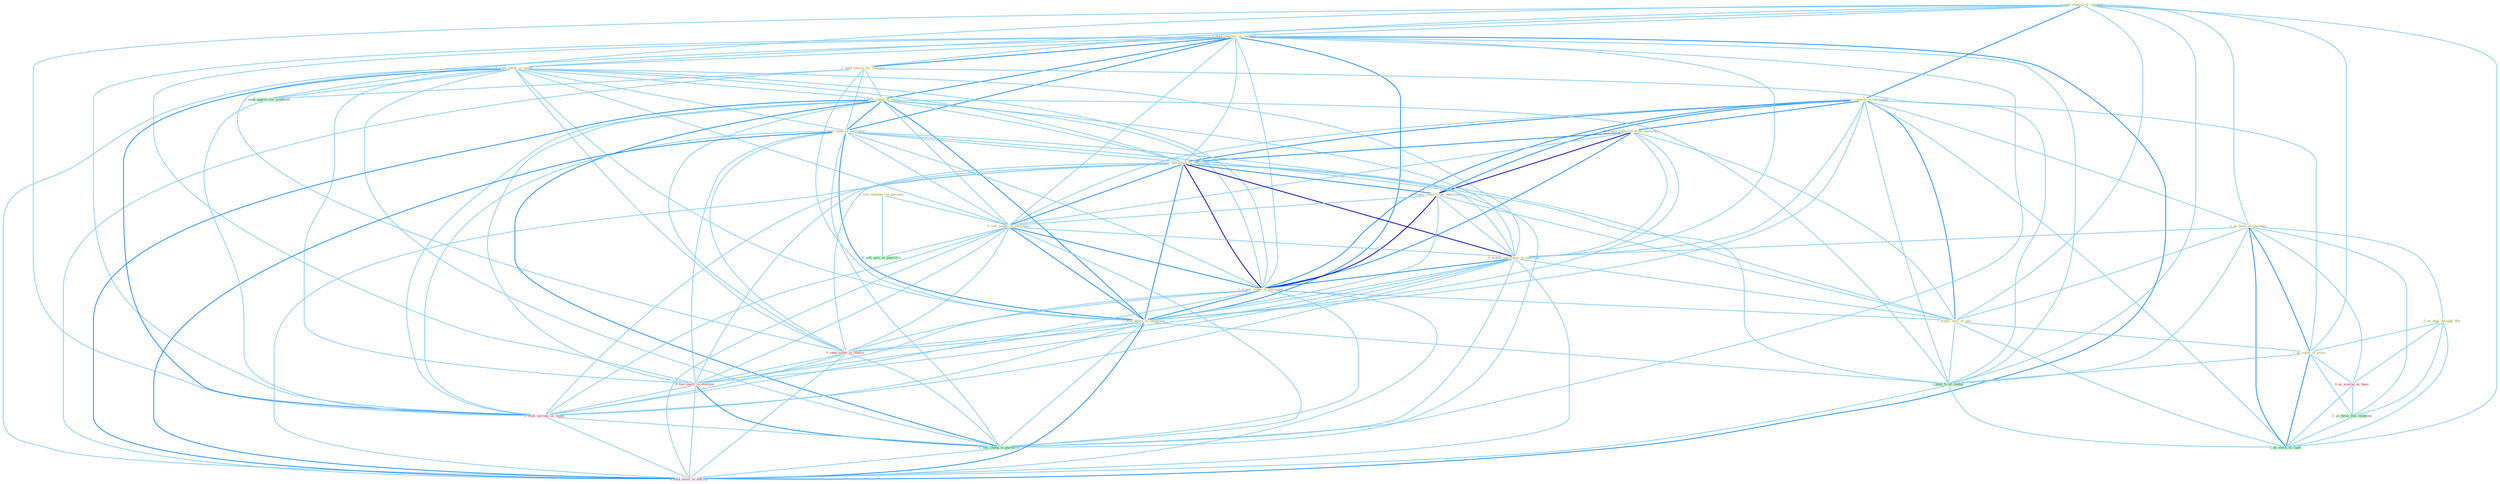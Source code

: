 Graph G{ 
    node
    [shape=polygon,style=filled,width=.5,height=.06,color="#BDFCC9",fixedsize=true,fontsize=4,
    fontcolor="#2f4f4f"];
    {node
    [color="#ffffe0", fontcolor="#8b7d6b"] "1_seek_control_of_compani " "0_sell_member_on_purchas " "1_acquir_control_of_entitynam " "1_hold_interest_in_compani " "1_hold_lesson_for_compani " "0_seek_safeti_in_month " "1_hold_chang_in_polici " "0_acquir_subscrib_from_entitynam " "0_hold_bond_in_subsidiari " "1_acquir_entitynam_in_entitynam " "1_us_base_of_yearnum " "0_acquir_stake_from_entitynam " "0_sell_sedan_in_entitynam " "0_acquir_entitynam_in_yearnum " "0_us_angl_through_'80s " "1_acquir_stake_in_entitynam " "1_hold_degre_in_entitynam " "1_acquir_busi_of_unit " "1_us_some_of_proce "}
{node [color="#fff0f5", fontcolor="#b22222"] "0_seen_event_in_lifetim " "0_us_averag_as_base " "0_see_vaniti_in_everyon " "0_seek_increas_in_round " "0_hold_asset_in_anticip "}
edge [color="#B0E2FF"];

	"1_seek_control_of_compani " -- "1_acquir_control_of_entitynam " [w="2", color="#1e90ff" , len=0.8];
	"1_seek_control_of_compani " -- "1_hold_interest_in_compani " [w="1", color="#87cefa" ];
	"1_seek_control_of_compani " -- "1_hold_lesson_for_compani " [w="1", color="#87cefa" ];
	"1_seek_control_of_compani " -- "0_seek_safeti_in_month " [w="1", color="#87cefa" ];
	"1_seek_control_of_compani " -- "1_us_base_of_yearnum " [w="1", color="#87cefa" ];
	"1_seek_control_of_compani " -- "1_acquir_busi_of_unit " [w="1", color="#87cefa" ];
	"1_seek_control_of_compani " -- "1_us_some_of_proce " [w="1", color="#87cefa" ];
	"1_seek_control_of_compani " -- "1_seek_approv_for_withhold " [w="1", color="#87cefa" ];
	"1_seek_control_of_compani " -- "1_hold_%_of_ventur " [w="1", color="#87cefa" ];
	"1_seek_control_of_compani " -- "0_seek_increas_in_round " [w="1", color="#87cefa" ];
	"1_seek_control_of_compani " -- "1_us_stock_of_capit " [w="1", color="#87cefa" ];
	"0_sell_member_on_purchas " -- "0_sell_sedan_in_entitynam " [w="1", color="#87cefa" ];
	"0_sell_member_on_purchas " -- "0_sell_arm_to_guerrilla " [w="1", color="#87cefa" ];
	"1_acquir_control_of_entitynam " -- "0_acquir_subscrib_from_entitynam " [w="2", color="#1e90ff" , len=0.8];
	"1_acquir_control_of_entitynam " -- "1_acquir_entitynam_in_entitynam " [w="2", color="#1e90ff" , len=0.8];
	"1_acquir_control_of_entitynam " -- "1_us_base_of_yearnum " [w="1", color="#87cefa" ];
	"1_acquir_control_of_entitynam " -- "0_acquir_stake_from_entitynam " [w="2", color="#1e90ff" , len=0.8];
	"1_acquir_control_of_entitynam " -- "0_sell_sedan_in_entitynam " [w="1", color="#87cefa" ];
	"1_acquir_control_of_entitynam " -- "0_acquir_entitynam_in_yearnum " [w="1", color="#87cefa" ];
	"1_acquir_control_of_entitynam " -- "1_acquir_stake_in_entitynam " [w="2", color="#1e90ff" , len=0.8];
	"1_acquir_control_of_entitynam " -- "1_hold_degre_in_entitynam " [w="1", color="#87cefa" ];
	"1_acquir_control_of_entitynam " -- "1_acquir_busi_of_unit " [w="2", color="#1e90ff" , len=0.8];
	"1_acquir_control_of_entitynam " -- "1_us_some_of_proce " [w="1", color="#87cefa" ];
	"1_acquir_control_of_entitynam " -- "1_hold_%_of_ventur " [w="1", color="#87cefa" ];
	"1_acquir_control_of_entitynam " -- "1_us_stock_of_capit " [w="1", color="#87cefa" ];
	"1_hold_interest_in_compani " -- "1_hold_lesson_for_compani " [w="2", color="#1e90ff" , len=0.8];
	"1_hold_interest_in_compani " -- "0_seek_safeti_in_month " [w="1", color="#87cefa" ];
	"1_hold_interest_in_compani " -- "1_hold_chang_in_polici " [w="2", color="#1e90ff" , len=0.8];
	"1_hold_interest_in_compani " -- "0_hold_bond_in_subsidiari " [w="2", color="#1e90ff" , len=0.8];
	"1_hold_interest_in_compani " -- "1_acquir_entitynam_in_entitynam " [w="1", color="#87cefa" ];
	"1_hold_interest_in_compani " -- "0_sell_sedan_in_entitynam " [w="1", color="#87cefa" ];
	"1_hold_interest_in_compani " -- "0_acquir_entitynam_in_yearnum " [w="1", color="#87cefa" ];
	"1_hold_interest_in_compani " -- "1_acquir_stake_in_entitynam " [w="1", color="#87cefa" ];
	"1_hold_interest_in_compani " -- "1_hold_degre_in_entitynam " [w="2", color="#1e90ff" , len=0.8];
	"1_hold_interest_in_compani " -- "0_seen_event_in_lifetim " [w="1", color="#87cefa" ];
	"1_hold_interest_in_compani " -- "1_hold_%_of_ventur " [w="1", color="#87cefa" ];
	"1_hold_interest_in_compani " -- "0_see_vaniti_in_everyon " [w="1", color="#87cefa" ];
	"1_hold_interest_in_compani " -- "0_seek_increas_in_round " [w="1", color="#87cefa" ];
	"1_hold_interest_in_compani " -- "1_see_chang_in_portfolio " [w="1", color="#87cefa" ];
	"1_hold_interest_in_compani " -- "0_hold_asset_in_anticip " [w="2", color="#1e90ff" , len=0.8];
	"1_hold_lesson_for_compani " -- "1_hold_chang_in_polici " [w="1", color="#87cefa" ];
	"1_hold_lesson_for_compani " -- "0_hold_bond_in_subsidiari " [w="1", color="#87cefa" ];
	"1_hold_lesson_for_compani " -- "1_hold_degre_in_entitynam " [w="1", color="#87cefa" ];
	"1_hold_lesson_for_compani " -- "1_seek_approv_for_withhold " [w="1", color="#87cefa" ];
	"1_hold_lesson_for_compani " -- "1_hold_%_of_ventur " [w="1", color="#87cefa" ];
	"1_hold_lesson_for_compani " -- "0_hold_asset_in_anticip " [w="1", color="#87cefa" ];
	"0_seek_safeti_in_month " -- "1_hold_chang_in_polici " [w="1", color="#87cefa" ];
	"0_seek_safeti_in_month " -- "0_hold_bond_in_subsidiari " [w="1", color="#87cefa" ];
	"0_seek_safeti_in_month " -- "1_acquir_entitynam_in_entitynam " [w="1", color="#87cefa" ];
	"0_seek_safeti_in_month " -- "0_sell_sedan_in_entitynam " [w="1", color="#87cefa" ];
	"0_seek_safeti_in_month " -- "0_acquir_entitynam_in_yearnum " [w="1", color="#87cefa" ];
	"0_seek_safeti_in_month " -- "1_acquir_stake_in_entitynam " [w="1", color="#87cefa" ];
	"0_seek_safeti_in_month " -- "1_hold_degre_in_entitynam " [w="1", color="#87cefa" ];
	"0_seek_safeti_in_month " -- "0_seen_event_in_lifetim " [w="1", color="#87cefa" ];
	"0_seek_safeti_in_month " -- "1_seek_approv_for_withhold " [w="1", color="#87cefa" ];
	"0_seek_safeti_in_month " -- "0_see_vaniti_in_everyon " [w="1", color="#87cefa" ];
	"0_seek_safeti_in_month " -- "0_seek_increas_in_round " [w="2", color="#1e90ff" , len=0.8];
	"0_seek_safeti_in_month " -- "1_see_chang_in_portfolio " [w="1", color="#87cefa" ];
	"0_seek_safeti_in_month " -- "0_hold_asset_in_anticip " [w="1", color="#87cefa" ];
	"1_hold_chang_in_polici " -- "0_hold_bond_in_subsidiari " [w="2", color="#1e90ff" , len=0.8];
	"1_hold_chang_in_polici " -- "1_acquir_entitynam_in_entitynam " [w="1", color="#87cefa" ];
	"1_hold_chang_in_polici " -- "0_sell_sedan_in_entitynam " [w="1", color="#87cefa" ];
	"1_hold_chang_in_polici " -- "0_acquir_entitynam_in_yearnum " [w="1", color="#87cefa" ];
	"1_hold_chang_in_polici " -- "1_acquir_stake_in_entitynam " [w="1", color="#87cefa" ];
	"1_hold_chang_in_polici " -- "1_hold_degre_in_entitynam " [w="2", color="#1e90ff" , len=0.8];
	"1_hold_chang_in_polici " -- "0_seen_event_in_lifetim " [w="1", color="#87cefa" ];
	"1_hold_chang_in_polici " -- "1_hold_%_of_ventur " [w="1", color="#87cefa" ];
	"1_hold_chang_in_polici " -- "0_see_vaniti_in_everyon " [w="1", color="#87cefa" ];
	"1_hold_chang_in_polici " -- "0_seek_increas_in_round " [w="1", color="#87cefa" ];
	"1_hold_chang_in_polici " -- "1_see_chang_in_portfolio " [w="2", color="#1e90ff" , len=0.8];
	"1_hold_chang_in_polici " -- "0_hold_asset_in_anticip " [w="2", color="#1e90ff" , len=0.8];
	"0_acquir_subscrib_from_entitynam " -- "1_acquir_entitynam_in_entitynam " [w="2", color="#1e90ff" , len=0.8];
	"0_acquir_subscrib_from_entitynam " -- "0_acquir_stake_from_entitynam " [w="3", color="#0000cd" , len=0.6];
	"0_acquir_subscrib_from_entitynam " -- "0_sell_sedan_in_entitynam " [w="1", color="#87cefa" ];
	"0_acquir_subscrib_from_entitynam " -- "0_acquir_entitynam_in_yearnum " [w="1", color="#87cefa" ];
	"0_acquir_subscrib_from_entitynam " -- "1_acquir_stake_in_entitynam " [w="2", color="#1e90ff" , len=0.8];
	"0_acquir_subscrib_from_entitynam " -- "1_hold_degre_in_entitynam " [w="1", color="#87cefa" ];
	"0_acquir_subscrib_from_entitynam " -- "1_acquir_busi_of_unit " [w="1", color="#87cefa" ];
	"0_hold_bond_in_subsidiari " -- "1_acquir_entitynam_in_entitynam " [w="1", color="#87cefa" ];
	"0_hold_bond_in_subsidiari " -- "0_sell_sedan_in_entitynam " [w="1", color="#87cefa" ];
	"0_hold_bond_in_subsidiari " -- "0_acquir_entitynam_in_yearnum " [w="1", color="#87cefa" ];
	"0_hold_bond_in_subsidiari " -- "1_acquir_stake_in_entitynam " [w="1", color="#87cefa" ];
	"0_hold_bond_in_subsidiari " -- "1_hold_degre_in_entitynam " [w="2", color="#1e90ff" , len=0.8];
	"0_hold_bond_in_subsidiari " -- "0_seen_event_in_lifetim " [w="1", color="#87cefa" ];
	"0_hold_bond_in_subsidiari " -- "1_hold_%_of_ventur " [w="1", color="#87cefa" ];
	"0_hold_bond_in_subsidiari " -- "0_see_vaniti_in_everyon " [w="1", color="#87cefa" ];
	"0_hold_bond_in_subsidiari " -- "0_seek_increas_in_round " [w="1", color="#87cefa" ];
	"0_hold_bond_in_subsidiari " -- "1_see_chang_in_portfolio " [w="1", color="#87cefa" ];
	"0_hold_bond_in_subsidiari " -- "0_hold_asset_in_anticip " [w="2", color="#1e90ff" , len=0.8];
	"1_acquir_entitynam_in_entitynam " -- "0_acquir_stake_from_entitynam " [w="2", color="#1e90ff" , len=0.8];
	"1_acquir_entitynam_in_entitynam " -- "0_sell_sedan_in_entitynam " [w="2", color="#1e90ff" , len=0.8];
	"1_acquir_entitynam_in_entitynam " -- "0_acquir_entitynam_in_yearnum " [w="3", color="#0000cd" , len=0.6];
	"1_acquir_entitynam_in_entitynam " -- "1_acquir_stake_in_entitynam " [w="3", color="#0000cd" , len=0.6];
	"1_acquir_entitynam_in_entitynam " -- "1_hold_degre_in_entitynam " [w="2", color="#1e90ff" , len=0.8];
	"1_acquir_entitynam_in_entitynam " -- "1_acquir_busi_of_unit " [w="1", color="#87cefa" ];
	"1_acquir_entitynam_in_entitynam " -- "0_seen_event_in_lifetim " [w="1", color="#87cefa" ];
	"1_acquir_entitynam_in_entitynam " -- "0_see_vaniti_in_everyon " [w="1", color="#87cefa" ];
	"1_acquir_entitynam_in_entitynam " -- "0_seek_increas_in_round " [w="1", color="#87cefa" ];
	"1_acquir_entitynam_in_entitynam " -- "1_see_chang_in_portfolio " [w="1", color="#87cefa" ];
	"1_acquir_entitynam_in_entitynam " -- "0_hold_asset_in_anticip " [w="1", color="#87cefa" ];
	"1_us_base_of_yearnum " -- "0_acquir_entitynam_in_yearnum " [w="1", color="#87cefa" ];
	"1_us_base_of_yearnum " -- "0_us_angl_through_'80s " [w="1", color="#87cefa" ];
	"1_us_base_of_yearnum " -- "1_acquir_busi_of_unit " [w="1", color="#87cefa" ];
	"1_us_base_of_yearnum " -- "1_us_some_of_proce " [w="2", color="#1e90ff" , len=0.8];
	"1_us_base_of_yearnum " -- "0_us_averag_as_base " [w="1", color="#87cefa" ];
	"1_us_base_of_yearnum " -- "1_us_term_like_syndrom " [w="1", color="#87cefa" ];
	"1_us_base_of_yearnum " -- "1_hold_%_of_ventur " [w="1", color="#87cefa" ];
	"1_us_base_of_yearnum " -- "1_us_stock_of_capit " [w="2", color="#1e90ff" , len=0.8];
	"0_acquir_stake_from_entitynam " -- "0_sell_sedan_in_entitynam " [w="1", color="#87cefa" ];
	"0_acquir_stake_from_entitynam " -- "0_acquir_entitynam_in_yearnum " [w="1", color="#87cefa" ];
	"0_acquir_stake_from_entitynam " -- "1_acquir_stake_in_entitynam " [w="3", color="#0000cd" , len=0.6];
	"0_acquir_stake_from_entitynam " -- "1_hold_degre_in_entitynam " [w="1", color="#87cefa" ];
	"0_acquir_stake_from_entitynam " -- "1_acquir_busi_of_unit " [w="1", color="#87cefa" ];
	"0_sell_sedan_in_entitynam " -- "0_acquir_entitynam_in_yearnum " [w="1", color="#87cefa" ];
	"0_sell_sedan_in_entitynam " -- "1_acquir_stake_in_entitynam " [w="2", color="#1e90ff" , len=0.8];
	"0_sell_sedan_in_entitynam " -- "1_hold_degre_in_entitynam " [w="2", color="#1e90ff" , len=0.8];
	"0_sell_sedan_in_entitynam " -- "0_seen_event_in_lifetim " [w="1", color="#87cefa" ];
	"0_sell_sedan_in_entitynam " -- "0_see_vaniti_in_everyon " [w="1", color="#87cefa" ];
	"0_sell_sedan_in_entitynam " -- "0_sell_arm_to_guerrilla " [w="1", color="#87cefa" ];
	"0_sell_sedan_in_entitynam " -- "0_seek_increas_in_round " [w="1", color="#87cefa" ];
	"0_sell_sedan_in_entitynam " -- "1_see_chang_in_portfolio " [w="1", color="#87cefa" ];
	"0_sell_sedan_in_entitynam " -- "0_hold_asset_in_anticip " [w="1", color="#87cefa" ];
	"0_acquir_entitynam_in_yearnum " -- "1_acquir_stake_in_entitynam " [w="2", color="#1e90ff" , len=0.8];
	"0_acquir_entitynam_in_yearnum " -- "1_hold_degre_in_entitynam " [w="1", color="#87cefa" ];
	"0_acquir_entitynam_in_yearnum " -- "1_acquir_busi_of_unit " [w="1", color="#87cefa" ];
	"0_acquir_entitynam_in_yearnum " -- "0_seen_event_in_lifetim " [w="1", color="#87cefa" ];
	"0_acquir_entitynam_in_yearnum " -- "0_see_vaniti_in_everyon " [w="1", color="#87cefa" ];
	"0_acquir_entitynam_in_yearnum " -- "0_seek_increas_in_round " [w="1", color="#87cefa" ];
	"0_acquir_entitynam_in_yearnum " -- "1_see_chang_in_portfolio " [w="1", color="#87cefa" ];
	"0_acquir_entitynam_in_yearnum " -- "0_hold_asset_in_anticip " [w="1", color="#87cefa" ];
	"0_us_angl_through_'80s " -- "1_us_some_of_proce " [w="1", color="#87cefa" ];
	"0_us_angl_through_'80s " -- "0_us_averag_as_base " [w="1", color="#87cefa" ];
	"0_us_angl_through_'80s " -- "1_us_term_like_syndrom " [w="1", color="#87cefa" ];
	"0_us_angl_through_'80s " -- "1_us_stock_of_capit " [w="1", color="#87cefa" ];
	"1_acquir_stake_in_entitynam " -- "1_hold_degre_in_entitynam " [w="2", color="#1e90ff" , len=0.8];
	"1_acquir_stake_in_entitynam " -- "1_acquir_busi_of_unit " [w="1", color="#87cefa" ];
	"1_acquir_stake_in_entitynam " -- "0_seen_event_in_lifetim " [w="1", color="#87cefa" ];
	"1_acquir_stake_in_entitynam " -- "0_see_vaniti_in_everyon " [w="1", color="#87cefa" ];
	"1_acquir_stake_in_entitynam " -- "0_seek_increas_in_round " [w="1", color="#87cefa" ];
	"1_acquir_stake_in_entitynam " -- "1_see_chang_in_portfolio " [w="1", color="#87cefa" ];
	"1_acquir_stake_in_entitynam " -- "0_hold_asset_in_anticip " [w="1", color="#87cefa" ];
	"1_hold_degre_in_entitynam " -- "0_seen_event_in_lifetim " [w="1", color="#87cefa" ];
	"1_hold_degre_in_entitynam " -- "1_hold_%_of_ventur " [w="1", color="#87cefa" ];
	"1_hold_degre_in_entitynam " -- "0_see_vaniti_in_everyon " [w="1", color="#87cefa" ];
	"1_hold_degre_in_entitynam " -- "0_seek_increas_in_round " [w="1", color="#87cefa" ];
	"1_hold_degre_in_entitynam " -- "1_see_chang_in_portfolio " [w="1", color="#87cefa" ];
	"1_hold_degre_in_entitynam " -- "0_hold_asset_in_anticip " [w="2", color="#1e90ff" , len=0.8];
	"1_acquir_busi_of_unit " -- "1_us_some_of_proce " [w="1", color="#87cefa" ];
	"1_acquir_busi_of_unit " -- "1_hold_%_of_ventur " [w="1", color="#87cefa" ];
	"1_acquir_busi_of_unit " -- "1_us_stock_of_capit " [w="1", color="#87cefa" ];
	"1_us_some_of_proce " -- "0_us_averag_as_base " [w="1", color="#87cefa" ];
	"1_us_some_of_proce " -- "1_us_term_like_syndrom " [w="1", color="#87cefa" ];
	"1_us_some_of_proce " -- "1_hold_%_of_ventur " [w="1", color="#87cefa" ];
	"1_us_some_of_proce " -- "1_us_stock_of_capit " [w="2", color="#1e90ff" , len=0.8];
	"0_seen_event_in_lifetim " -- "0_see_vaniti_in_everyon " [w="1", color="#87cefa" ];
	"0_seen_event_in_lifetim " -- "0_seek_increas_in_round " [w="1", color="#87cefa" ];
	"0_seen_event_in_lifetim " -- "1_see_chang_in_portfolio " [w="1", color="#87cefa" ];
	"0_seen_event_in_lifetim " -- "0_hold_asset_in_anticip " [w="1", color="#87cefa" ];
	"0_us_averag_as_base " -- "1_us_term_like_syndrom " [w="1", color="#87cefa" ];
	"0_us_averag_as_base " -- "1_us_stock_of_capit " [w="1", color="#87cefa" ];
	"1_us_term_like_syndrom " -- "1_us_stock_of_capit " [w="1", color="#87cefa" ];
	"1_seek_approv_for_withhold " -- "0_seek_increas_in_round " [w="1", color="#87cefa" ];
	"1_hold_%_of_ventur " -- "1_us_stock_of_capit " [w="1", color="#87cefa" ];
	"1_hold_%_of_ventur " -- "0_hold_asset_in_anticip " [w="1", color="#87cefa" ];
	"0_see_vaniti_in_everyon " -- "0_seek_increas_in_round " [w="1", color="#87cefa" ];
	"0_see_vaniti_in_everyon " -- "1_see_chang_in_portfolio " [w="2", color="#1e90ff" , len=0.8];
	"0_see_vaniti_in_everyon " -- "0_hold_asset_in_anticip " [w="1", color="#87cefa" ];
	"0_seek_increas_in_round " -- "1_see_chang_in_portfolio " [w="1", color="#87cefa" ];
	"0_seek_increas_in_round " -- "0_hold_asset_in_anticip " [w="1", color="#87cefa" ];
	"1_see_chang_in_portfolio " -- "0_hold_asset_in_anticip " [w="1", color="#87cefa" ];
}